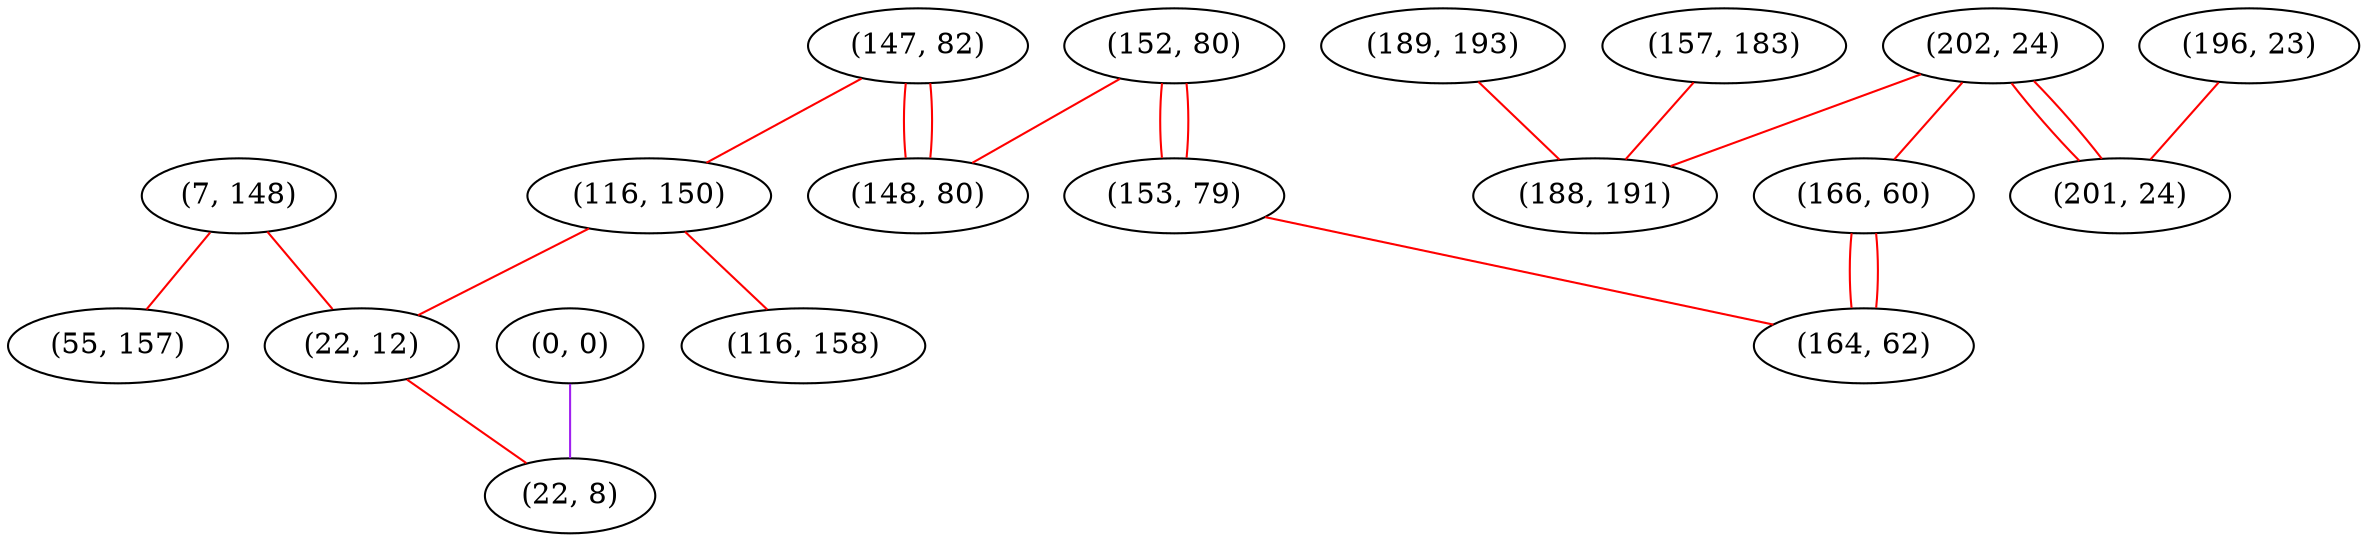 graph "" {
"(7, 148)";
"(147, 82)";
"(152, 80)";
"(116, 150)";
"(189, 193)";
"(22, 12)";
"(55, 157)";
"(116, 158)";
"(0, 0)";
"(202, 24)";
"(196, 23)";
"(157, 183)";
"(188, 191)";
"(22, 8)";
"(166, 60)";
"(153, 79)";
"(201, 24)";
"(164, 62)";
"(148, 80)";
"(7, 148)" -- "(22, 12)"  [color=red, key=0, weight=1];
"(7, 148)" -- "(55, 157)"  [color=red, key=0, weight=1];
"(147, 82)" -- "(116, 150)"  [color=red, key=0, weight=1];
"(147, 82)" -- "(148, 80)"  [color=red, key=0, weight=1];
"(147, 82)" -- "(148, 80)"  [color=red, key=1, weight=1];
"(152, 80)" -- "(153, 79)"  [color=red, key=0, weight=1];
"(152, 80)" -- "(153, 79)"  [color=red, key=1, weight=1];
"(152, 80)" -- "(148, 80)"  [color=red, key=0, weight=1];
"(116, 150)" -- "(22, 12)"  [color=red, key=0, weight=1];
"(116, 150)" -- "(116, 158)"  [color=red, key=0, weight=1];
"(189, 193)" -- "(188, 191)"  [color=red, key=0, weight=1];
"(22, 12)" -- "(22, 8)"  [color=red, key=0, weight=1];
"(0, 0)" -- "(22, 8)"  [color=purple, key=0, weight=4];
"(202, 24)" -- "(166, 60)"  [color=red, key=0, weight=1];
"(202, 24)" -- "(201, 24)"  [color=red, key=0, weight=1];
"(202, 24)" -- "(201, 24)"  [color=red, key=1, weight=1];
"(202, 24)" -- "(188, 191)"  [color=red, key=0, weight=1];
"(196, 23)" -- "(201, 24)"  [color=red, key=0, weight=1];
"(157, 183)" -- "(188, 191)"  [color=red, key=0, weight=1];
"(166, 60)" -- "(164, 62)"  [color=red, key=0, weight=1];
"(166, 60)" -- "(164, 62)"  [color=red, key=1, weight=1];
"(153, 79)" -- "(164, 62)"  [color=red, key=0, weight=1];
}
